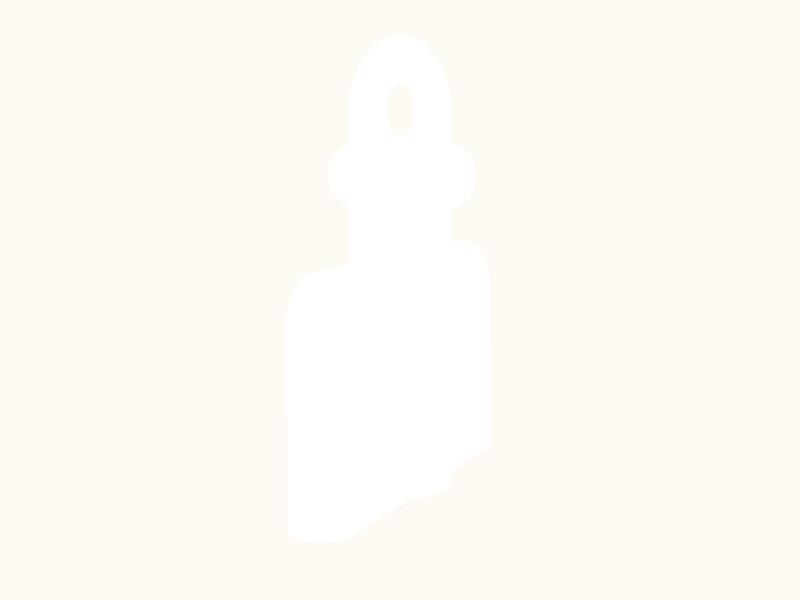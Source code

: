 // Persistence Of Vision raytracer version 3.5 sample file.
// File: glass2.pov
// Desc: glass material and photons sample
// Date: June-August 2001
// Auth: Christoph Hormann

// -w320 -h160
// -w512 -h256 +a0.3

#version 3.5;
#include "colors.inc"
#include "glass.inc"

global_settings {
  assumed_gamma 1
  max_trace_level 25

  photons {
    spacing 0.05
    autostop 0
    jitter 0
  }
}

camera {
  location    <20, 4.6, 10>
  right       2*x
  look_at     <0, 2.4, 0>
  angle       38
}

light_source {
  <-10, 7, 18>
  color rgb <1.3, 1.2, 1.1>
  fade_power 2
  fade_distance 45

  photons {
    reflection on
    refraction on
  }
}
#declare T_Wall=
  texture {
    pigment {
      color rgb <0.98, 0.96, 0.90>
    }
    finish {
      diffuse 0.7
      brilliance 0.6
    }
  }
  
cylinder {
  0*y, 9*y, 30

  texture { T_Wall }
  hollow on
}

#declare Height=2.4;

#declare ObjX=
intersection {
  merge {
    blob {
      threshold 0.25
      cylinder { -Height*y,  Height*y,  0.7, 1 }
      cylinder { <0, 2, 0.6>,  <0, 2, -0.6>,  0.25, 1 }
      cylinder { <0.5, 2.4, 0>,  <-0.5, 2.4, 0>,  0.4, -1 }

      sturm
    }

    box { <-1.5, 0, -0.3>, <1.5, 1.2, 0.3> }
    cylinder { <-1.5,   0, 0>,  <-1.5, 1.2, 0>,  0.3 }
    cylinder { < 1.5,   0, 0>,  < 1.5, 1.2, 0>,  0.3 }
    cylinder { <-1.5, 1.2, 0>,  < 1.5, 1.2, 0>,  0.3 }
    sphere { <-1.5, 1.2, 0>,  0.3 }
    sphere { < 1.5, 1.2, 0>,  0.3 }
    scale 2
  }
  plane { -y, 0.001 }
}

#declare Col=color rgb <0.35, 0.65, 0.85>;

object {
  ObjX
  material {
    texture {
      pigment { color Col_Glass_Clear }
      finish { F_Glass6 }
    }
    interior {
      I_Glass_Exp(2)
      fade_color Col
    }
  }
  photons {
    target
    reflection on
    refraction on
    collect off
  }
}

